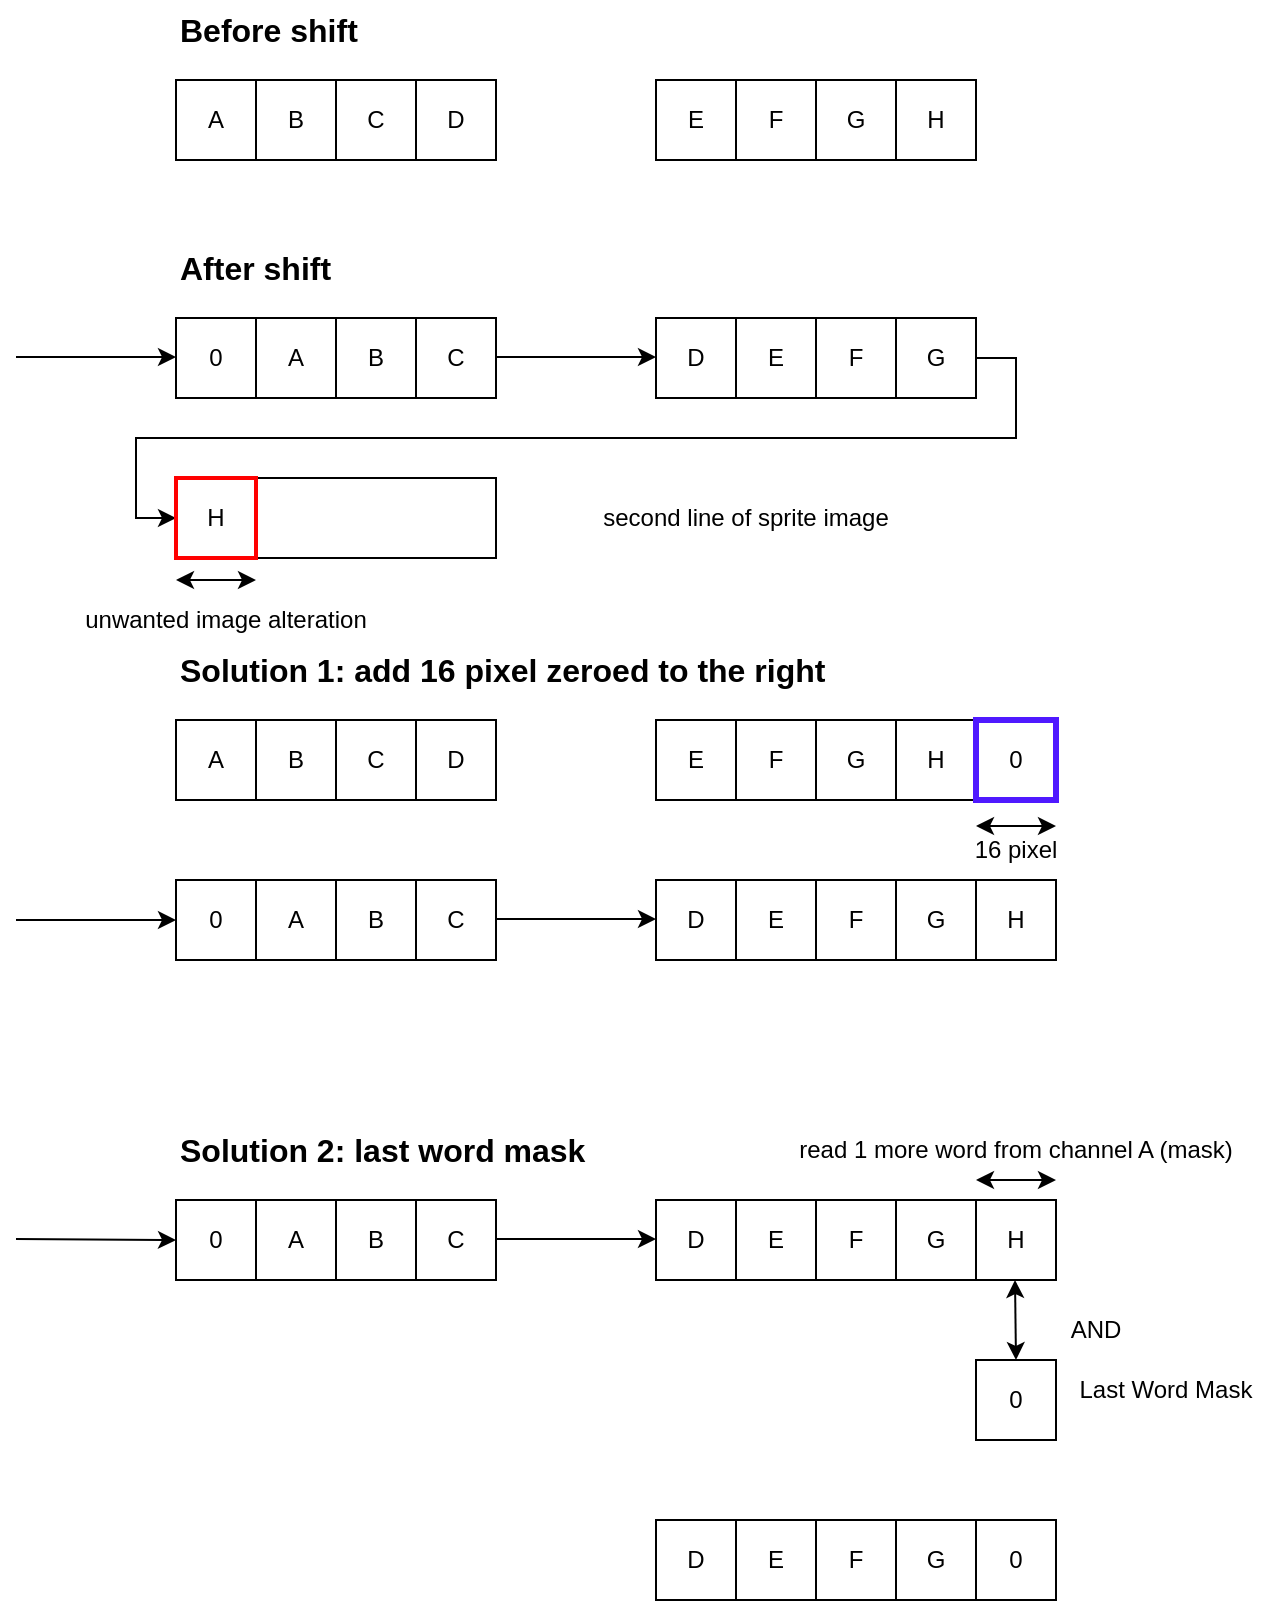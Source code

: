<mxfile version="24.7.16">
  <diagram name="Pagina-1" id="myn1QHJSKxDFGK9l9JSB">
    <mxGraphModel dx="1042" dy="533" grid="1" gridSize="10" guides="1" tooltips="1" connect="1" arrows="1" fold="1" page="1" pageScale="1" pageWidth="1169" pageHeight="827" math="0" shadow="0">
      <root>
        <mxCell id="0" />
        <mxCell id="1" parent="0" />
        <mxCell id="HODwGx-z2l939eBfWZcS-1" value="" style="rounded=0;whiteSpace=wrap;html=1;" vertex="1" parent="1">
          <mxGeometry x="120" y="159" width="160" height="40" as="geometry" />
        </mxCell>
        <mxCell id="HODwGx-z2l939eBfWZcS-2" value="" style="rounded=0;whiteSpace=wrap;html=1;" vertex="1" parent="1">
          <mxGeometry x="360" y="159" width="160" height="40" as="geometry" />
        </mxCell>
        <mxCell id="HODwGx-z2l939eBfWZcS-4" value="" style="endArrow=classic;html=1;rounded=0;" edge="1" parent="1">
          <mxGeometry width="50" height="50" relative="1" as="geometry">
            <mxPoint x="40" y="178.5" as="sourcePoint" />
            <mxPoint x="120" y="178.5" as="targetPoint" />
          </mxGeometry>
        </mxCell>
        <mxCell id="HODwGx-z2l939eBfWZcS-5" value="" style="endArrow=classic;html=1;rounded=0;" edge="1" parent="1">
          <mxGeometry width="50" height="50" relative="1" as="geometry">
            <mxPoint x="280" y="178.5" as="sourcePoint" />
            <mxPoint x="360" y="178.5" as="targetPoint" />
          </mxGeometry>
        </mxCell>
        <mxCell id="HODwGx-z2l939eBfWZcS-6" value="0" style="rounded=0;whiteSpace=wrap;html=1;" vertex="1" parent="1">
          <mxGeometry x="120" y="159" width="40" height="40" as="geometry" />
        </mxCell>
        <mxCell id="HODwGx-z2l939eBfWZcS-7" value="" style="rounded=0;whiteSpace=wrap;html=1;" vertex="1" parent="1">
          <mxGeometry x="120" y="40" width="160" height="40" as="geometry" />
        </mxCell>
        <mxCell id="HODwGx-z2l939eBfWZcS-8" value="A" style="rounded=0;whiteSpace=wrap;html=1;" vertex="1" parent="1">
          <mxGeometry x="120" y="40" width="40" height="40" as="geometry" />
        </mxCell>
        <mxCell id="HODwGx-z2l939eBfWZcS-9" value="B" style="rounded=0;whiteSpace=wrap;html=1;" vertex="1" parent="1">
          <mxGeometry x="160" y="40" width="40" height="40" as="geometry" />
        </mxCell>
        <mxCell id="HODwGx-z2l939eBfWZcS-10" value="C" style="rounded=0;whiteSpace=wrap;html=1;" vertex="1" parent="1">
          <mxGeometry x="200" y="40" width="40" height="40" as="geometry" />
        </mxCell>
        <mxCell id="HODwGx-z2l939eBfWZcS-11" value="D" style="rounded=0;whiteSpace=wrap;html=1;" vertex="1" parent="1">
          <mxGeometry x="240" y="40" width="40" height="40" as="geometry" />
        </mxCell>
        <mxCell id="HODwGx-z2l939eBfWZcS-12" value="" style="rounded=0;whiteSpace=wrap;html=1;" vertex="1" parent="1">
          <mxGeometry x="360" y="40" width="160" height="40" as="geometry" />
        </mxCell>
        <mxCell id="HODwGx-z2l939eBfWZcS-13" value="E" style="rounded=0;whiteSpace=wrap;html=1;" vertex="1" parent="1">
          <mxGeometry x="360" y="40" width="40" height="40" as="geometry" />
        </mxCell>
        <mxCell id="HODwGx-z2l939eBfWZcS-14" value="F" style="rounded=0;whiteSpace=wrap;html=1;" vertex="1" parent="1">
          <mxGeometry x="400" y="40" width="40" height="40" as="geometry" />
        </mxCell>
        <mxCell id="HODwGx-z2l939eBfWZcS-15" value="G" style="rounded=0;whiteSpace=wrap;html=1;" vertex="1" parent="1">
          <mxGeometry x="440" y="40" width="40" height="40" as="geometry" />
        </mxCell>
        <mxCell id="HODwGx-z2l939eBfWZcS-16" value="H" style="rounded=0;whiteSpace=wrap;html=1;" vertex="1" parent="1">
          <mxGeometry x="480" y="40" width="40" height="40" as="geometry" />
        </mxCell>
        <mxCell id="HODwGx-z2l939eBfWZcS-17" value="A" style="rounded=0;whiteSpace=wrap;html=1;" vertex="1" parent="1">
          <mxGeometry x="160" y="159" width="40" height="40" as="geometry" />
        </mxCell>
        <mxCell id="HODwGx-z2l939eBfWZcS-18" value="B" style="rounded=0;whiteSpace=wrap;html=1;" vertex="1" parent="1">
          <mxGeometry x="200" y="159" width="40" height="40" as="geometry" />
        </mxCell>
        <mxCell id="HODwGx-z2l939eBfWZcS-19" value="C" style="rounded=0;whiteSpace=wrap;html=1;" vertex="1" parent="1">
          <mxGeometry x="240" y="159" width="40" height="40" as="geometry" />
        </mxCell>
        <mxCell id="HODwGx-z2l939eBfWZcS-20" value="D" style="rounded=0;whiteSpace=wrap;html=1;" vertex="1" parent="1">
          <mxGeometry x="360" y="159" width="40" height="40" as="geometry" />
        </mxCell>
        <mxCell id="HODwGx-z2l939eBfWZcS-21" value="E" style="rounded=0;whiteSpace=wrap;html=1;" vertex="1" parent="1">
          <mxGeometry x="400" y="159" width="40" height="40" as="geometry" />
        </mxCell>
        <mxCell id="HODwGx-z2l939eBfWZcS-22" value="F" style="rounded=0;whiteSpace=wrap;html=1;" vertex="1" parent="1">
          <mxGeometry x="440" y="159" width="40" height="40" as="geometry" />
        </mxCell>
        <mxCell id="HODwGx-z2l939eBfWZcS-26" style="edgeStyle=orthogonalEdgeStyle;rounded=0;orthogonalLoop=1;jettySize=auto;html=1;entryX=0;entryY=0.5;entryDx=0;entryDy=0;exitX=1;exitY=0.5;exitDx=0;exitDy=0;" edge="1" parent="1" source="HODwGx-z2l939eBfWZcS-23" target="HODwGx-z2l939eBfWZcS-25">
          <mxGeometry relative="1" as="geometry" />
        </mxCell>
        <mxCell id="HODwGx-z2l939eBfWZcS-23" value="G" style="rounded=0;whiteSpace=wrap;html=1;" vertex="1" parent="1">
          <mxGeometry x="480" y="159" width="40" height="40" as="geometry" />
        </mxCell>
        <mxCell id="HODwGx-z2l939eBfWZcS-24" value="" style="rounded=0;whiteSpace=wrap;html=1;" vertex="1" parent="1">
          <mxGeometry x="120" y="239" width="160" height="40" as="geometry" />
        </mxCell>
        <mxCell id="HODwGx-z2l939eBfWZcS-25" value="H" style="rounded=0;whiteSpace=wrap;html=1;strokeWidth=2;strokeColor=#FF0000;" vertex="1" parent="1">
          <mxGeometry x="120" y="239" width="40" height="40" as="geometry" />
        </mxCell>
        <mxCell id="HODwGx-z2l939eBfWZcS-27" value="&lt;b&gt;&lt;font style=&quot;font-size: 16px;&quot;&gt;Before shift&lt;/font&gt;&lt;/b&gt;" style="text;html=1;align=left;verticalAlign=middle;whiteSpace=wrap;rounded=0;" vertex="1" parent="1">
          <mxGeometry x="120" width="110" height="30" as="geometry" />
        </mxCell>
        <mxCell id="HODwGx-z2l939eBfWZcS-28" value="&lt;b&gt;&lt;font style=&quot;font-size: 16px;&quot;&gt;After shift&lt;/font&gt;&lt;/b&gt;" style="text;html=1;align=left;verticalAlign=middle;whiteSpace=wrap;rounded=0;" vertex="1" parent="1">
          <mxGeometry x="120" y="119" width="110" height="30" as="geometry" />
        </mxCell>
        <mxCell id="HODwGx-z2l939eBfWZcS-29" value="" style="rounded=0;whiteSpace=wrap;html=1;" vertex="1" parent="1">
          <mxGeometry x="120" y="600" width="160" height="40" as="geometry" />
        </mxCell>
        <mxCell id="HODwGx-z2l939eBfWZcS-30" value="" style="rounded=0;whiteSpace=wrap;html=1;" vertex="1" parent="1">
          <mxGeometry x="360" y="600" width="200" height="40" as="geometry" />
        </mxCell>
        <mxCell id="HODwGx-z2l939eBfWZcS-31" value="" style="endArrow=classic;html=1;rounded=0;entryX=0;entryY=0.5;entryDx=0;entryDy=0;" edge="1" parent="1" target="HODwGx-z2l939eBfWZcS-33">
          <mxGeometry width="50" height="50" relative="1" as="geometry">
            <mxPoint x="40" y="619.5" as="sourcePoint" />
            <mxPoint x="80" y="620" as="targetPoint" />
          </mxGeometry>
        </mxCell>
        <mxCell id="HODwGx-z2l939eBfWZcS-32" value="" style="endArrow=classic;html=1;rounded=0;" edge="1" parent="1">
          <mxGeometry width="50" height="50" relative="1" as="geometry">
            <mxPoint x="280" y="619.5" as="sourcePoint" />
            <mxPoint x="360" y="619.5" as="targetPoint" />
          </mxGeometry>
        </mxCell>
        <mxCell id="HODwGx-z2l939eBfWZcS-33" value="0" style="rounded=0;whiteSpace=wrap;html=1;" vertex="1" parent="1">
          <mxGeometry x="120" y="600" width="40" height="40" as="geometry" />
        </mxCell>
        <mxCell id="HODwGx-z2l939eBfWZcS-34" value="A" style="rounded=0;whiteSpace=wrap;html=1;" vertex="1" parent="1">
          <mxGeometry x="160" y="600" width="40" height="40" as="geometry" />
        </mxCell>
        <mxCell id="HODwGx-z2l939eBfWZcS-35" value="B" style="rounded=0;whiteSpace=wrap;html=1;" vertex="1" parent="1">
          <mxGeometry x="200" y="600" width="40" height="40" as="geometry" />
        </mxCell>
        <mxCell id="HODwGx-z2l939eBfWZcS-36" value="C" style="rounded=0;whiteSpace=wrap;html=1;" vertex="1" parent="1">
          <mxGeometry x="240" y="600" width="40" height="40" as="geometry" />
        </mxCell>
        <mxCell id="HODwGx-z2l939eBfWZcS-37" value="D" style="rounded=0;whiteSpace=wrap;html=1;" vertex="1" parent="1">
          <mxGeometry x="360" y="600" width="40" height="40" as="geometry" />
        </mxCell>
        <mxCell id="HODwGx-z2l939eBfWZcS-38" value="E" style="rounded=0;whiteSpace=wrap;html=1;" vertex="1" parent="1">
          <mxGeometry x="400" y="600" width="40" height="40" as="geometry" />
        </mxCell>
        <mxCell id="HODwGx-z2l939eBfWZcS-39" value="F" style="rounded=0;whiteSpace=wrap;html=1;" vertex="1" parent="1">
          <mxGeometry x="440" y="600" width="40" height="40" as="geometry" />
        </mxCell>
        <mxCell id="HODwGx-z2l939eBfWZcS-41" value="G" style="rounded=0;whiteSpace=wrap;html=1;" vertex="1" parent="1">
          <mxGeometry x="480" y="600" width="40" height="40" as="geometry" />
        </mxCell>
        <mxCell id="HODwGx-z2l939eBfWZcS-43" value="H" style="rounded=0;whiteSpace=wrap;html=1;" vertex="1" parent="1">
          <mxGeometry x="520" y="600" width="40" height="40" as="geometry" />
        </mxCell>
        <mxCell id="HODwGx-z2l939eBfWZcS-44" value="&lt;b&gt;&lt;font style=&quot;font-size: 16px;&quot;&gt;Solution 2: last word mask&lt;/font&gt;&lt;/b&gt;" style="text;html=1;align=left;verticalAlign=middle;whiteSpace=wrap;rounded=0;" vertex="1" parent="1">
          <mxGeometry x="120" y="560" width="220" height="30" as="geometry" />
        </mxCell>
        <mxCell id="HODwGx-z2l939eBfWZcS-45" value="0" style="rounded=0;whiteSpace=wrap;html=1;" vertex="1" parent="1">
          <mxGeometry x="520" y="680" width="40" height="40" as="geometry" />
        </mxCell>
        <mxCell id="HODwGx-z2l939eBfWZcS-46" value="Last Word Mask" style="text;html=1;align=center;verticalAlign=middle;whiteSpace=wrap;rounded=0;" vertex="1" parent="1">
          <mxGeometry x="560" y="680" width="110" height="30" as="geometry" />
        </mxCell>
        <mxCell id="HODwGx-z2l939eBfWZcS-47" value="" style="rounded=0;whiteSpace=wrap;html=1;" vertex="1" parent="1">
          <mxGeometry x="360" y="760" width="200" height="40" as="geometry" />
        </mxCell>
        <mxCell id="HODwGx-z2l939eBfWZcS-48" value="D" style="rounded=0;whiteSpace=wrap;html=1;" vertex="1" parent="1">
          <mxGeometry x="360" y="760" width="40" height="40" as="geometry" />
        </mxCell>
        <mxCell id="HODwGx-z2l939eBfWZcS-49" value="E" style="rounded=0;whiteSpace=wrap;html=1;" vertex="1" parent="1">
          <mxGeometry x="400" y="760" width="40" height="40" as="geometry" />
        </mxCell>
        <mxCell id="HODwGx-z2l939eBfWZcS-50" value="F" style="rounded=0;whiteSpace=wrap;html=1;" vertex="1" parent="1">
          <mxGeometry x="440" y="760" width="40" height="40" as="geometry" />
        </mxCell>
        <mxCell id="HODwGx-z2l939eBfWZcS-51" value="G" style="rounded=0;whiteSpace=wrap;html=1;" vertex="1" parent="1">
          <mxGeometry x="480" y="760" width="40" height="40" as="geometry" />
        </mxCell>
        <mxCell id="HODwGx-z2l939eBfWZcS-52" value="0" style="rounded=0;whiteSpace=wrap;html=1;" vertex="1" parent="1">
          <mxGeometry x="520" y="760" width="40" height="40" as="geometry" />
        </mxCell>
        <mxCell id="HODwGx-z2l939eBfWZcS-53" value="" style="endArrow=classic;startArrow=classic;html=1;rounded=0;" edge="1" parent="1">
          <mxGeometry width="50" height="50" relative="1" as="geometry">
            <mxPoint x="540" y="680" as="sourcePoint" />
            <mxPoint x="539.5" y="640" as="targetPoint" />
          </mxGeometry>
        </mxCell>
        <mxCell id="HODwGx-z2l939eBfWZcS-57" value="AND" style="text;html=1;align=center;verticalAlign=middle;whiteSpace=wrap;rounded=0;" vertex="1" parent="1">
          <mxGeometry x="550" y="650" width="60" height="30" as="geometry" />
        </mxCell>
        <mxCell id="HODwGx-z2l939eBfWZcS-85" value="" style="rounded=0;whiteSpace=wrap;html=1;" vertex="1" parent="1">
          <mxGeometry x="360" y="440" width="200" height="40" as="geometry" />
        </mxCell>
        <mxCell id="HODwGx-z2l939eBfWZcS-86" value="" style="endArrow=classic;html=1;rounded=0;" edge="1" parent="1">
          <mxGeometry width="50" height="50" relative="1" as="geometry">
            <mxPoint x="40" y="460" as="sourcePoint" />
            <mxPoint x="120" y="460" as="targetPoint" />
          </mxGeometry>
        </mxCell>
        <mxCell id="HODwGx-z2l939eBfWZcS-87" value="" style="endArrow=classic;html=1;rounded=0;" edge="1" parent="1">
          <mxGeometry width="50" height="50" relative="1" as="geometry">
            <mxPoint x="280" y="459.5" as="sourcePoint" />
            <mxPoint x="360" y="459.5" as="targetPoint" />
          </mxGeometry>
        </mxCell>
        <mxCell id="HODwGx-z2l939eBfWZcS-89" value="A" style="rounded=0;whiteSpace=wrap;html=1;" vertex="1" parent="1">
          <mxGeometry x="160" y="440" width="40" height="40" as="geometry" />
        </mxCell>
        <mxCell id="HODwGx-z2l939eBfWZcS-90" value="B" style="rounded=0;whiteSpace=wrap;html=1;" vertex="1" parent="1">
          <mxGeometry x="200" y="440" width="40" height="40" as="geometry" />
        </mxCell>
        <mxCell id="HODwGx-z2l939eBfWZcS-91" value="C" style="rounded=0;whiteSpace=wrap;html=1;" vertex="1" parent="1">
          <mxGeometry x="240" y="440" width="40" height="40" as="geometry" />
        </mxCell>
        <mxCell id="HODwGx-z2l939eBfWZcS-93" value="E" style="rounded=0;whiteSpace=wrap;html=1;" vertex="1" parent="1">
          <mxGeometry x="400" y="440" width="40" height="40" as="geometry" />
        </mxCell>
        <mxCell id="HODwGx-z2l939eBfWZcS-94" value="F" style="rounded=0;whiteSpace=wrap;html=1;" vertex="1" parent="1">
          <mxGeometry x="440" y="440" width="40" height="40" as="geometry" />
        </mxCell>
        <mxCell id="HODwGx-z2l939eBfWZcS-95" value="G" style="rounded=0;whiteSpace=wrap;html=1;" vertex="1" parent="1">
          <mxGeometry x="480" y="440" width="40" height="40" as="geometry" />
        </mxCell>
        <mxCell id="HODwGx-z2l939eBfWZcS-96" value="H" style="rounded=0;whiteSpace=wrap;html=1;" vertex="1" parent="1">
          <mxGeometry x="520" y="440" width="40" height="40" as="geometry" />
        </mxCell>
        <mxCell id="HODwGx-z2l939eBfWZcS-97" value="&lt;b&gt;&lt;font style=&quot;font-size: 16px;&quot;&gt;Solution 1: add 16 pixel zeroed to the right&lt;/font&gt;&lt;/b&gt;" style="text;html=1;align=left;verticalAlign=middle;whiteSpace=wrap;rounded=0;" vertex="1" parent="1">
          <mxGeometry x="120" y="320" width="350" height="30" as="geometry" />
        </mxCell>
        <mxCell id="HODwGx-z2l939eBfWZcS-108" value="0" style="rounded=0;whiteSpace=wrap;html=1;" vertex="1" parent="1">
          <mxGeometry x="120" y="440" width="40" height="40" as="geometry" />
        </mxCell>
        <mxCell id="HODwGx-z2l939eBfWZcS-109" value="" style="rounded=0;whiteSpace=wrap;html=1;" vertex="1" parent="1">
          <mxGeometry x="120" y="360" width="160" height="40" as="geometry" />
        </mxCell>
        <mxCell id="HODwGx-z2l939eBfWZcS-110" value="A" style="rounded=0;whiteSpace=wrap;html=1;" vertex="1" parent="1">
          <mxGeometry x="120" y="360" width="40" height="40" as="geometry" />
        </mxCell>
        <mxCell id="HODwGx-z2l939eBfWZcS-111" value="B" style="rounded=0;whiteSpace=wrap;html=1;" vertex="1" parent="1">
          <mxGeometry x="160" y="360" width="40" height="40" as="geometry" />
        </mxCell>
        <mxCell id="HODwGx-z2l939eBfWZcS-112" value="C" style="rounded=0;whiteSpace=wrap;html=1;" vertex="1" parent="1">
          <mxGeometry x="200" y="360" width="40" height="40" as="geometry" />
        </mxCell>
        <mxCell id="HODwGx-z2l939eBfWZcS-113" value="D" style="rounded=0;whiteSpace=wrap;html=1;" vertex="1" parent="1">
          <mxGeometry x="240" y="360" width="40" height="40" as="geometry" />
        </mxCell>
        <mxCell id="HODwGx-z2l939eBfWZcS-114" value="" style="rounded=0;whiteSpace=wrap;html=1;" vertex="1" parent="1">
          <mxGeometry x="360" y="360" width="160" height="40" as="geometry" />
        </mxCell>
        <mxCell id="HODwGx-z2l939eBfWZcS-115" value="E" style="rounded=0;whiteSpace=wrap;html=1;" vertex="1" parent="1">
          <mxGeometry x="360" y="360" width="40" height="40" as="geometry" />
        </mxCell>
        <mxCell id="HODwGx-z2l939eBfWZcS-116" value="F" style="rounded=0;whiteSpace=wrap;html=1;" vertex="1" parent="1">
          <mxGeometry x="400" y="360" width="40" height="40" as="geometry" />
        </mxCell>
        <mxCell id="HODwGx-z2l939eBfWZcS-117" value="G" style="rounded=0;whiteSpace=wrap;html=1;" vertex="1" parent="1">
          <mxGeometry x="440" y="360" width="40" height="40" as="geometry" />
        </mxCell>
        <mxCell id="HODwGx-z2l939eBfWZcS-118" value="H" style="rounded=0;whiteSpace=wrap;html=1;" vertex="1" parent="1">
          <mxGeometry x="480" y="360" width="40" height="40" as="geometry" />
        </mxCell>
        <mxCell id="HODwGx-z2l939eBfWZcS-120" value="0" style="rounded=0;whiteSpace=wrap;html=1;" vertex="1" parent="1">
          <mxGeometry x="520" y="360" width="40" height="40" as="geometry" />
        </mxCell>
        <mxCell id="HODwGx-z2l939eBfWZcS-121" value="0" style="rounded=0;whiteSpace=wrap;html=1;strokeWidth=3;strokeColor=#4F19FF;" vertex="1" parent="1">
          <mxGeometry x="520" y="360" width="40" height="40" as="geometry" />
        </mxCell>
        <mxCell id="HODwGx-z2l939eBfWZcS-122" value="D" style="rounded=0;whiteSpace=wrap;html=1;" vertex="1" parent="1">
          <mxGeometry x="360" y="440" width="40" height="40" as="geometry" />
        </mxCell>
        <mxCell id="HODwGx-z2l939eBfWZcS-124" value="" style="endArrow=classic;startArrow=classic;html=1;rounded=0;" edge="1" parent="1">
          <mxGeometry width="50" height="50" relative="1" as="geometry">
            <mxPoint x="520" y="413" as="sourcePoint" />
            <mxPoint x="560" y="413" as="targetPoint" />
          </mxGeometry>
        </mxCell>
        <mxCell id="HODwGx-z2l939eBfWZcS-125" value="16 pixel" style="text;html=1;align=center;verticalAlign=middle;whiteSpace=wrap;rounded=0;" vertex="1" parent="1">
          <mxGeometry x="510" y="410" width="60" height="30" as="geometry" />
        </mxCell>
        <mxCell id="HODwGx-z2l939eBfWZcS-127" value="" style="endArrow=classic;startArrow=classic;html=1;rounded=0;" edge="1" parent="1">
          <mxGeometry width="50" height="50" relative="1" as="geometry">
            <mxPoint x="520" y="590" as="sourcePoint" />
            <mxPoint x="560" y="590" as="targetPoint" />
          </mxGeometry>
        </mxCell>
        <mxCell id="HODwGx-z2l939eBfWZcS-128" value="read 1 more word from channel A (mask)" style="text;html=1;align=center;verticalAlign=middle;whiteSpace=wrap;rounded=0;" vertex="1" parent="1">
          <mxGeometry x="415" y="560" width="250" height="30" as="geometry" />
        </mxCell>
        <mxCell id="HODwGx-z2l939eBfWZcS-131" value="" style="endArrow=classic;startArrow=classic;html=1;rounded=0;" edge="1" parent="1">
          <mxGeometry width="50" height="50" relative="1" as="geometry">
            <mxPoint x="120" y="290" as="sourcePoint" />
            <mxPoint x="160" y="290" as="targetPoint" />
          </mxGeometry>
        </mxCell>
        <mxCell id="HODwGx-z2l939eBfWZcS-132" value="unwanted image alteration" style="text;html=1;align=center;verticalAlign=middle;whiteSpace=wrap;rounded=0;" vertex="1" parent="1">
          <mxGeometry x="60" y="300" width="170" height="20" as="geometry" />
        </mxCell>
        <mxCell id="HODwGx-z2l939eBfWZcS-133" value="second line of sprite image" style="text;html=1;align=center;verticalAlign=middle;whiteSpace=wrap;rounded=0;" vertex="1" parent="1">
          <mxGeometry x="320" y="244" width="170" height="30" as="geometry" />
        </mxCell>
      </root>
    </mxGraphModel>
  </diagram>
</mxfile>
